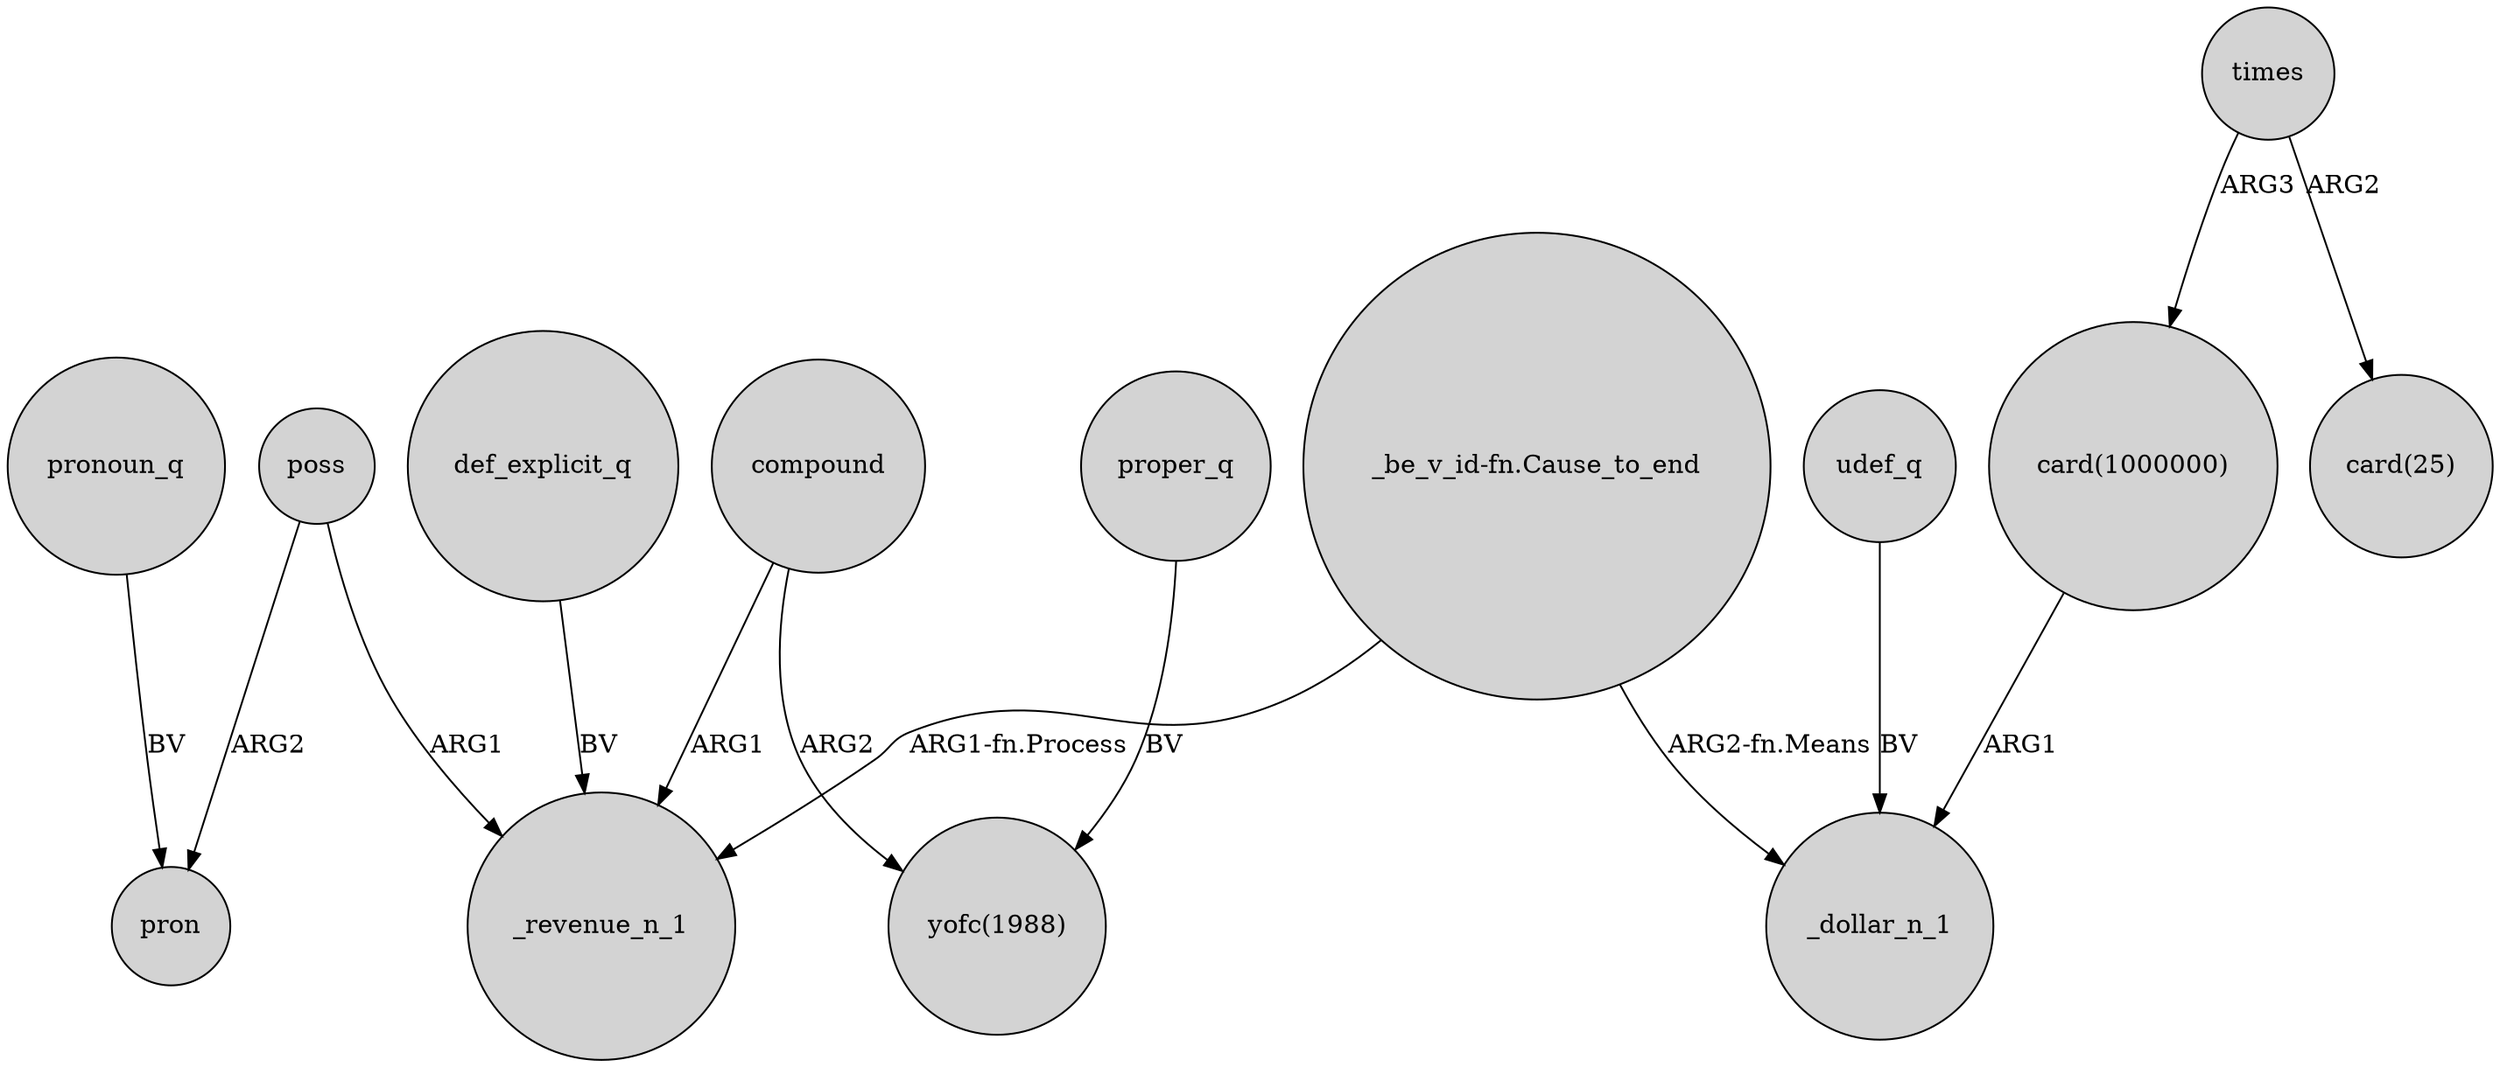 digraph {
	node [shape=circle style=filled]
	"_be_v_id-fn.Cause_to_end" -> _revenue_n_1 [label="ARG1-fn.Process"]
	times -> "card(1000000)" [label=ARG3]
	poss -> _revenue_n_1 [label=ARG1]
	def_explicit_q -> _revenue_n_1 [label=BV]
	compound -> _revenue_n_1 [label=ARG1]
	udef_q -> _dollar_n_1 [label=BV]
	"card(1000000)" -> _dollar_n_1 [label=ARG1]
	pronoun_q -> pron [label=BV]
	times -> "card(25)" [label=ARG2]
	proper_q -> "yofc(1988)" [label=BV]
	compound -> "yofc(1988)" [label=ARG2]
	poss -> pron [label=ARG2]
	"_be_v_id-fn.Cause_to_end" -> _dollar_n_1 [label="ARG2-fn.Means"]
}
